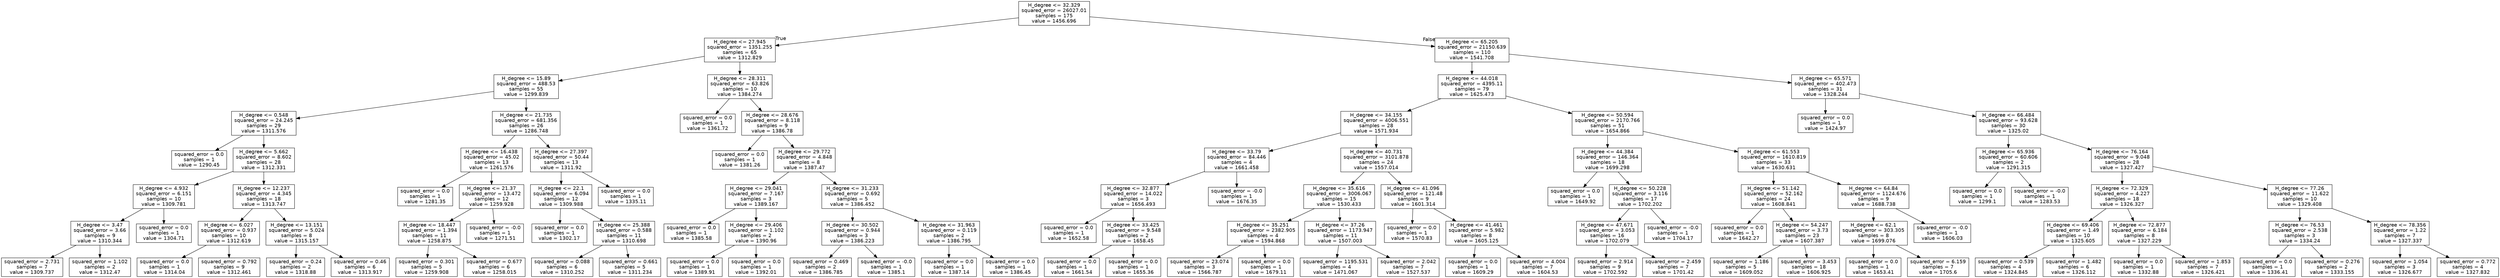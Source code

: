 digraph Tree {
node [shape=box, fontname="helvetica"] ;
edge [fontname="helvetica"] ;
0 [label="H_degree <= 32.329\nsquared_error = 26027.01\nsamples = 175\nvalue = 1456.696"] ;
1 [label="H_degree <= 27.945\nsquared_error = 1351.255\nsamples = 65\nvalue = 1312.829"] ;
0 -> 1 [labeldistance=2.5, labelangle=45, headlabel="True"] ;
2 [label="H_degree <= 15.89\nsquared_error = 488.53\nsamples = 55\nvalue = 1299.839"] ;
1 -> 2 ;
3 [label="H_degree <= 0.548\nsquared_error = 24.245\nsamples = 29\nvalue = 1311.576"] ;
2 -> 3 ;
4 [label="squared_error = 0.0\nsamples = 1\nvalue = 1290.45"] ;
3 -> 4 ;
5 [label="H_degree <= 5.662\nsquared_error = 8.602\nsamples = 28\nvalue = 1312.331"] ;
3 -> 5 ;
6 [label="H_degree <= 4.932\nsquared_error = 6.151\nsamples = 10\nvalue = 1309.781"] ;
5 -> 6 ;
7 [label="H_degree <= 3.47\nsquared_error = 3.66\nsamples = 9\nvalue = 1310.344"] ;
6 -> 7 ;
8 [label="squared_error = 2.731\nsamples = 7\nvalue = 1309.737"] ;
7 -> 8 ;
9 [label="squared_error = 1.102\nsamples = 2\nvalue = 1312.47"] ;
7 -> 9 ;
10 [label="squared_error = 0.0\nsamples = 1\nvalue = 1304.71"] ;
6 -> 10 ;
11 [label="H_degree <= 12.237\nsquared_error = 4.345\nsamples = 18\nvalue = 1313.747"] ;
5 -> 11 ;
12 [label="H_degree <= 6.027\nsquared_error = 0.937\nsamples = 10\nvalue = 1312.619"] ;
11 -> 12 ;
13 [label="squared_error = 0.0\nsamples = 1\nvalue = 1314.04"] ;
12 -> 13 ;
14 [label="squared_error = 0.792\nsamples = 9\nvalue = 1312.461"] ;
12 -> 14 ;
15 [label="H_degree <= 13.151\nsquared_error = 5.024\nsamples = 8\nvalue = 1315.157"] ;
11 -> 15 ;
16 [label="squared_error = 0.24\nsamples = 2\nvalue = 1318.88"] ;
15 -> 16 ;
17 [label="squared_error = 0.46\nsamples = 6\nvalue = 1313.917"] ;
15 -> 17 ;
18 [label="H_degree <= 21.735\nsquared_error = 681.356\nsamples = 26\nvalue = 1286.748"] ;
2 -> 18 ;
19 [label="H_degree <= 16.438\nsquared_error = 45.02\nsamples = 13\nvalue = 1261.576"] ;
18 -> 19 ;
20 [label="squared_error = 0.0\nsamples = 1\nvalue = 1281.35"] ;
19 -> 20 ;
21 [label="H_degree <= 21.37\nsquared_error = 13.472\nsamples = 12\nvalue = 1259.928"] ;
19 -> 21 ;
22 [label="H_degree <= 18.447\nsquared_error = 1.394\nsamples = 11\nvalue = 1258.875"] ;
21 -> 22 ;
23 [label="squared_error = 0.301\nsamples = 5\nvalue = 1259.908"] ;
22 -> 23 ;
24 [label="squared_error = 0.677\nsamples = 6\nvalue = 1258.015"] ;
22 -> 24 ;
25 [label="squared_error = -0.0\nsamples = 1\nvalue = 1271.51"] ;
21 -> 25 ;
26 [label="H_degree <= 27.397\nsquared_error = 50.44\nsamples = 13\nvalue = 1311.92"] ;
18 -> 26 ;
27 [label="H_degree <= 22.1\nsquared_error = 6.094\nsamples = 12\nvalue = 1309.988"] ;
26 -> 27 ;
28 [label="squared_error = 0.0\nsamples = 1\nvalue = 1302.17"] ;
27 -> 28 ;
29 [label="H_degree <= 25.388\nsquared_error = 0.588\nsamples = 11\nvalue = 1310.698"] ;
27 -> 29 ;
30 [label="squared_error = 0.088\nsamples = 6\nvalue = 1310.252"] ;
29 -> 30 ;
31 [label="squared_error = 0.661\nsamples = 5\nvalue = 1311.234"] ;
29 -> 31 ;
32 [label="squared_error = 0.0\nsamples = 1\nvalue = 1335.11"] ;
26 -> 32 ;
33 [label="H_degree <= 28.311\nsquared_error = 63.826\nsamples = 10\nvalue = 1384.274"] ;
1 -> 33 ;
34 [label="squared_error = 0.0\nsamples = 1\nvalue = 1361.72"] ;
33 -> 34 ;
35 [label="H_degree <= 28.676\nsquared_error = 8.118\nsamples = 9\nvalue = 1386.78"] ;
33 -> 35 ;
36 [label="squared_error = 0.0\nsamples = 1\nvalue = 1381.26"] ;
35 -> 36 ;
37 [label="H_degree <= 29.772\nsquared_error = 4.848\nsamples = 8\nvalue = 1387.47"] ;
35 -> 37 ;
38 [label="H_degree <= 29.041\nsquared_error = 7.167\nsamples = 3\nvalue = 1389.167"] ;
37 -> 38 ;
39 [label="squared_error = 0.0\nsamples = 1\nvalue = 1385.58"] ;
38 -> 39 ;
40 [label="H_degree <= 29.406\nsquared_error = 1.102\nsamples = 2\nvalue = 1390.96"] ;
38 -> 40 ;
41 [label="squared_error = 0.0\nsamples = 1\nvalue = 1389.91"] ;
40 -> 41 ;
42 [label="squared_error = 0.0\nsamples = 1\nvalue = 1392.01"] ;
40 -> 42 ;
43 [label="H_degree <= 31.233\nsquared_error = 0.692\nsamples = 5\nvalue = 1386.452"] ;
37 -> 43 ;
44 [label="H_degree <= 30.502\nsquared_error = 0.944\nsamples = 3\nvalue = 1386.223"] ;
43 -> 44 ;
45 [label="squared_error = 0.469\nsamples = 2\nvalue = 1386.785"] ;
44 -> 45 ;
46 [label="squared_error = -0.0\nsamples = 1\nvalue = 1385.1"] ;
44 -> 46 ;
47 [label="H_degree <= 31.963\nsquared_error = 0.119\nsamples = 2\nvalue = 1386.795"] ;
43 -> 47 ;
48 [label="squared_error = 0.0\nsamples = 1\nvalue = 1387.14"] ;
47 -> 48 ;
49 [label="squared_error = 0.0\nsamples = 1\nvalue = 1386.45"] ;
47 -> 49 ;
50 [label="H_degree <= 65.205\nsquared_error = 21150.639\nsamples = 110\nvalue = 1541.708"] ;
0 -> 50 [labeldistance=2.5, labelangle=-45, headlabel="False"] ;
51 [label="H_degree <= 44.018\nsquared_error = 4395.11\nsamples = 79\nvalue = 1625.473"] ;
50 -> 51 ;
52 [label="H_degree <= 34.155\nsquared_error = 4006.551\nsamples = 28\nvalue = 1571.934"] ;
51 -> 52 ;
53 [label="H_degree <= 33.79\nsquared_error = 84.446\nsamples = 4\nvalue = 1661.458"] ;
52 -> 53 ;
54 [label="H_degree <= 32.877\nsquared_error = 14.022\nsamples = 3\nvalue = 1656.493"] ;
53 -> 54 ;
55 [label="squared_error = 0.0\nsamples = 1\nvalue = 1652.58"] ;
54 -> 55 ;
56 [label="H_degree <= 33.425\nsquared_error = 9.548\nsamples = 2\nvalue = 1658.45"] ;
54 -> 56 ;
57 [label="squared_error = 0.0\nsamples = 1\nvalue = 1661.54"] ;
56 -> 57 ;
58 [label="squared_error = 0.0\nsamples = 1\nvalue = 1655.36"] ;
56 -> 58 ;
59 [label="squared_error = -0.0\nsamples = 1\nvalue = 1676.35"] ;
53 -> 59 ;
60 [label="H_degree <= 40.731\nsquared_error = 3101.878\nsamples = 24\nvalue = 1557.014"] ;
52 -> 60 ;
61 [label="H_degree <= 35.616\nsquared_error = 3006.067\nsamples = 15\nvalue = 1530.433"] ;
60 -> 61 ;
62 [label="H_degree <= 35.251\nsquared_error = 2382.905\nsamples = 4\nvalue = 1594.868"] ;
61 -> 62 ;
63 [label="squared_error = 23.074\nsamples = 3\nvalue = 1566.787"] ;
62 -> 63 ;
64 [label="squared_error = 0.0\nsamples = 1\nvalue = 1679.11"] ;
62 -> 64 ;
65 [label="H_degree <= 37.26\nsquared_error = 1173.947\nsamples = 11\nvalue = 1507.003"] ;
61 -> 65 ;
66 [label="squared_error = 1195.531\nsamples = 4\nvalue = 1471.067"] ;
65 -> 66 ;
67 [label="squared_error = 2.042\nsamples = 7\nvalue = 1527.537"] ;
65 -> 67 ;
68 [label="H_degree <= 41.096\nsquared_error = 121.48\nsamples = 9\nvalue = 1601.314"] ;
60 -> 68 ;
69 [label="squared_error = 0.0\nsamples = 1\nvalue = 1570.83"] ;
68 -> 69 ;
70 [label="H_degree <= 41.461\nsquared_error = 5.982\nsamples = 8\nvalue = 1605.125"] ;
68 -> 70 ;
71 [label="squared_error = 0.0\nsamples = 1\nvalue = 1609.29"] ;
70 -> 71 ;
72 [label="squared_error = 4.004\nsamples = 7\nvalue = 1604.53"] ;
70 -> 72 ;
73 [label="H_degree <= 50.594\nsquared_error = 2170.766\nsamples = 51\nvalue = 1654.866"] ;
51 -> 73 ;
74 [label="H_degree <= 44.384\nsquared_error = 146.364\nsamples = 18\nvalue = 1699.298"] ;
73 -> 74 ;
75 [label="squared_error = 0.0\nsamples = 1\nvalue = 1649.92"] ;
74 -> 75 ;
76 [label="H_degree <= 50.228\nsquared_error = 3.116\nsamples = 17\nvalue = 1702.202"] ;
74 -> 76 ;
77 [label="H_degree <= 47.671\nsquared_error = 3.053\nsamples = 16\nvalue = 1702.079"] ;
76 -> 77 ;
78 [label="squared_error = 2.914\nsamples = 9\nvalue = 1702.592"] ;
77 -> 78 ;
79 [label="squared_error = 2.459\nsamples = 7\nvalue = 1701.42"] ;
77 -> 79 ;
80 [label="squared_error = -0.0\nsamples = 1\nvalue = 1704.17"] ;
76 -> 80 ;
81 [label="H_degree <= 61.553\nsquared_error = 1610.819\nsamples = 33\nvalue = 1630.631"] ;
73 -> 81 ;
82 [label="H_degree <= 51.142\nsquared_error = 52.162\nsamples = 24\nvalue = 1608.841"] ;
81 -> 82 ;
83 [label="squared_error = 0.0\nsamples = 1\nvalue = 1642.27"] ;
82 -> 83 ;
84 [label="H_degree <= 54.247\nsquared_error = 3.73\nsamples = 23\nvalue = 1607.387"] ;
82 -> 84 ;
85 [label="squared_error = 1.186\nsamples = 5\nvalue = 1609.052"] ;
84 -> 85 ;
86 [label="squared_error = 3.453\nsamples = 18\nvalue = 1606.925"] ;
84 -> 86 ;
87 [label="H_degree <= 64.84\nsquared_error = 1124.676\nsamples = 9\nvalue = 1688.738"] ;
81 -> 87 ;
88 [label="H_degree <= 62.1\nsquared_error = 303.305\nsamples = 8\nvalue = 1699.076"] ;
87 -> 88 ;
89 [label="squared_error = 0.0\nsamples = 1\nvalue = 1653.41"] ;
88 -> 89 ;
90 [label="squared_error = 6.159\nsamples = 7\nvalue = 1705.6"] ;
88 -> 90 ;
91 [label="squared_error = -0.0\nsamples = 1\nvalue = 1606.03"] ;
87 -> 91 ;
92 [label="H_degree <= 65.571\nsquared_error = 402.473\nsamples = 31\nvalue = 1328.244"] ;
50 -> 92 ;
93 [label="squared_error = 0.0\nsamples = 1\nvalue = 1424.97"] ;
92 -> 93 ;
94 [label="H_degree <= 66.484\nsquared_error = 93.628\nsamples = 30\nvalue = 1325.02"] ;
92 -> 94 ;
95 [label="H_degree <= 65.936\nsquared_error = 60.606\nsamples = 2\nvalue = 1291.315"] ;
94 -> 95 ;
96 [label="squared_error = 0.0\nsamples = 1\nvalue = 1299.1"] ;
95 -> 96 ;
97 [label="squared_error = -0.0\nsamples = 1\nvalue = 1283.53"] ;
95 -> 97 ;
98 [label="H_degree <= 76.164\nsquared_error = 9.048\nsamples = 28\nvalue = 1327.427"] ;
94 -> 98 ;
99 [label="H_degree <= 72.329\nsquared_error = 4.227\nsamples = 18\nvalue = 1326.327"] ;
98 -> 99 ;
100 [label="H_degree <= 69.406\nsquared_error = 1.49\nsamples = 10\nvalue = 1325.605"] ;
99 -> 100 ;
101 [label="squared_error = 0.539\nsamples = 4\nvalue = 1324.845"] ;
100 -> 101 ;
102 [label="squared_error = 1.482\nsamples = 6\nvalue = 1326.112"] ;
100 -> 102 ;
103 [label="H_degree <= 72.877\nsquared_error = 6.184\nsamples = 8\nvalue = 1327.229"] ;
99 -> 103 ;
104 [label="squared_error = 0.0\nsamples = 1\nvalue = 1332.88"] ;
103 -> 104 ;
105 [label="squared_error = 1.853\nsamples = 7\nvalue = 1326.421"] ;
103 -> 105 ;
106 [label="H_degree <= 77.26\nsquared_error = 11.622\nsamples = 10\nvalue = 1329.408"] ;
98 -> 106 ;
107 [label="H_degree <= 76.53\nsquared_error = 2.538\nsamples = 3\nvalue = 1334.24"] ;
106 -> 107 ;
108 [label="squared_error = 0.0\nsamples = 1\nvalue = 1336.41"] ;
107 -> 108 ;
109 [label="squared_error = 0.276\nsamples = 2\nvalue = 1333.155"] ;
107 -> 109 ;
110 [label="H_degree <= 78.356\nsquared_error = 1.22\nsamples = 7\nvalue = 1327.337"] ;
106 -> 110 ;
111 [label="squared_error = 1.054\nsamples = 3\nvalue = 1326.677"] ;
110 -> 111 ;
112 [label="squared_error = 0.772\nsamples = 4\nvalue = 1327.832"] ;
110 -> 112 ;
}